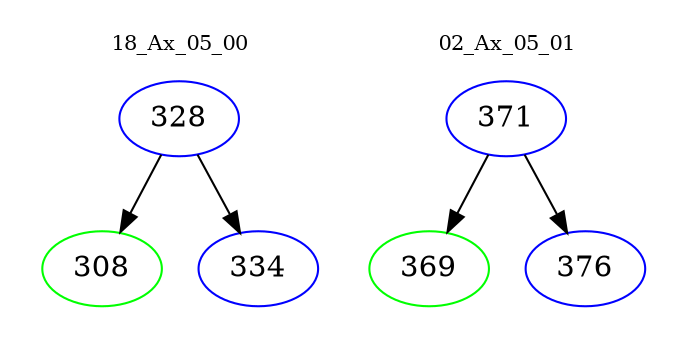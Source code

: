 digraph{
subgraph cluster_0 {
color = white
label = "18_Ax_05_00";
fontsize=10;
T0_328 [label="328", color="blue"]
T0_328 -> T0_308 [color="black"]
T0_308 [label="308", color="green"]
T0_328 -> T0_334 [color="black"]
T0_334 [label="334", color="blue"]
}
subgraph cluster_1 {
color = white
label = "02_Ax_05_01";
fontsize=10;
T1_371 [label="371", color="blue"]
T1_371 -> T1_369 [color="black"]
T1_369 [label="369", color="green"]
T1_371 -> T1_376 [color="black"]
T1_376 [label="376", color="blue"]
}
}
